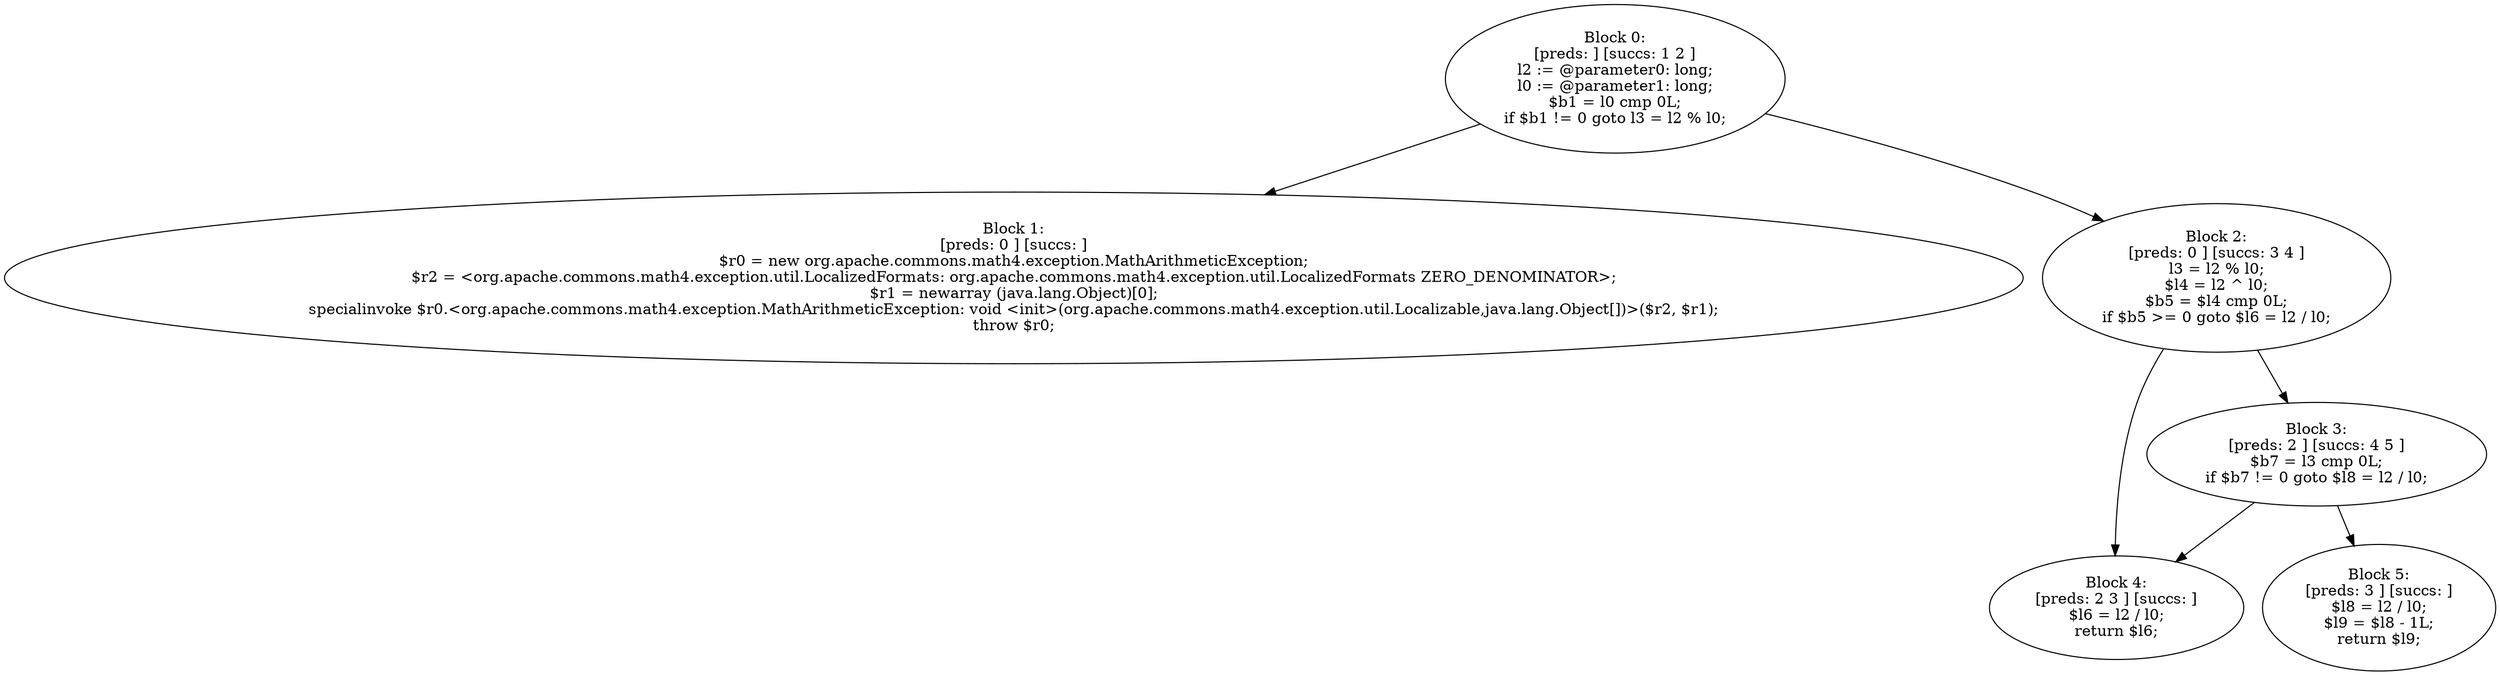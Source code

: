 digraph "unitGraph" {
    "Block 0:
[preds: ] [succs: 1 2 ]
l2 := @parameter0: long;
l0 := @parameter1: long;
$b1 = l0 cmp 0L;
if $b1 != 0 goto l3 = l2 % l0;
"
    "Block 1:
[preds: 0 ] [succs: ]
$r0 = new org.apache.commons.math4.exception.MathArithmeticException;
$r2 = <org.apache.commons.math4.exception.util.LocalizedFormats: org.apache.commons.math4.exception.util.LocalizedFormats ZERO_DENOMINATOR>;
$r1 = newarray (java.lang.Object)[0];
specialinvoke $r0.<org.apache.commons.math4.exception.MathArithmeticException: void <init>(org.apache.commons.math4.exception.util.Localizable,java.lang.Object[])>($r2, $r1);
throw $r0;
"
    "Block 2:
[preds: 0 ] [succs: 3 4 ]
l3 = l2 % l0;
$l4 = l2 ^ l0;
$b5 = $l4 cmp 0L;
if $b5 >= 0 goto $l6 = l2 / l0;
"
    "Block 3:
[preds: 2 ] [succs: 4 5 ]
$b7 = l3 cmp 0L;
if $b7 != 0 goto $l8 = l2 / l0;
"
    "Block 4:
[preds: 2 3 ] [succs: ]
$l6 = l2 / l0;
return $l6;
"
    "Block 5:
[preds: 3 ] [succs: ]
$l8 = l2 / l0;
$l9 = $l8 - 1L;
return $l9;
"
    "Block 0:
[preds: ] [succs: 1 2 ]
l2 := @parameter0: long;
l0 := @parameter1: long;
$b1 = l0 cmp 0L;
if $b1 != 0 goto l3 = l2 % l0;
"->"Block 1:
[preds: 0 ] [succs: ]
$r0 = new org.apache.commons.math4.exception.MathArithmeticException;
$r2 = <org.apache.commons.math4.exception.util.LocalizedFormats: org.apache.commons.math4.exception.util.LocalizedFormats ZERO_DENOMINATOR>;
$r1 = newarray (java.lang.Object)[0];
specialinvoke $r0.<org.apache.commons.math4.exception.MathArithmeticException: void <init>(org.apache.commons.math4.exception.util.Localizable,java.lang.Object[])>($r2, $r1);
throw $r0;
";
    "Block 0:
[preds: ] [succs: 1 2 ]
l2 := @parameter0: long;
l0 := @parameter1: long;
$b1 = l0 cmp 0L;
if $b1 != 0 goto l3 = l2 % l0;
"->"Block 2:
[preds: 0 ] [succs: 3 4 ]
l3 = l2 % l0;
$l4 = l2 ^ l0;
$b5 = $l4 cmp 0L;
if $b5 >= 0 goto $l6 = l2 / l0;
";
    "Block 2:
[preds: 0 ] [succs: 3 4 ]
l3 = l2 % l0;
$l4 = l2 ^ l0;
$b5 = $l4 cmp 0L;
if $b5 >= 0 goto $l6 = l2 / l0;
"->"Block 3:
[preds: 2 ] [succs: 4 5 ]
$b7 = l3 cmp 0L;
if $b7 != 0 goto $l8 = l2 / l0;
";
    "Block 2:
[preds: 0 ] [succs: 3 4 ]
l3 = l2 % l0;
$l4 = l2 ^ l0;
$b5 = $l4 cmp 0L;
if $b5 >= 0 goto $l6 = l2 / l0;
"->"Block 4:
[preds: 2 3 ] [succs: ]
$l6 = l2 / l0;
return $l6;
";
    "Block 3:
[preds: 2 ] [succs: 4 5 ]
$b7 = l3 cmp 0L;
if $b7 != 0 goto $l8 = l2 / l0;
"->"Block 4:
[preds: 2 3 ] [succs: ]
$l6 = l2 / l0;
return $l6;
";
    "Block 3:
[preds: 2 ] [succs: 4 5 ]
$b7 = l3 cmp 0L;
if $b7 != 0 goto $l8 = l2 / l0;
"->"Block 5:
[preds: 3 ] [succs: ]
$l8 = l2 / l0;
$l9 = $l8 - 1L;
return $l9;
";
}
